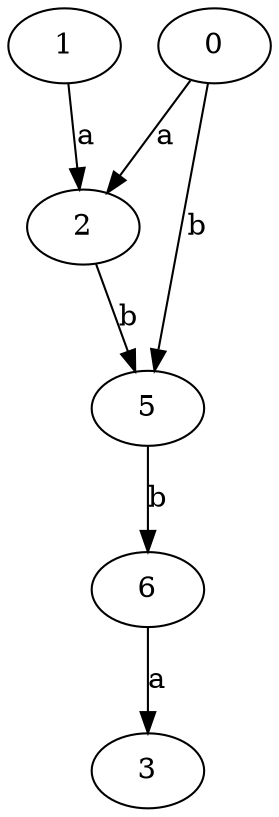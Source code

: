 strict digraph  {
1;
2;
3;
0;
5;
6;
1 -> 2  [label=a];
2 -> 5  [label=b];
0 -> 2  [label=a];
0 -> 5  [label=b];
5 -> 6  [label=b];
6 -> 3  [label=a];
}
